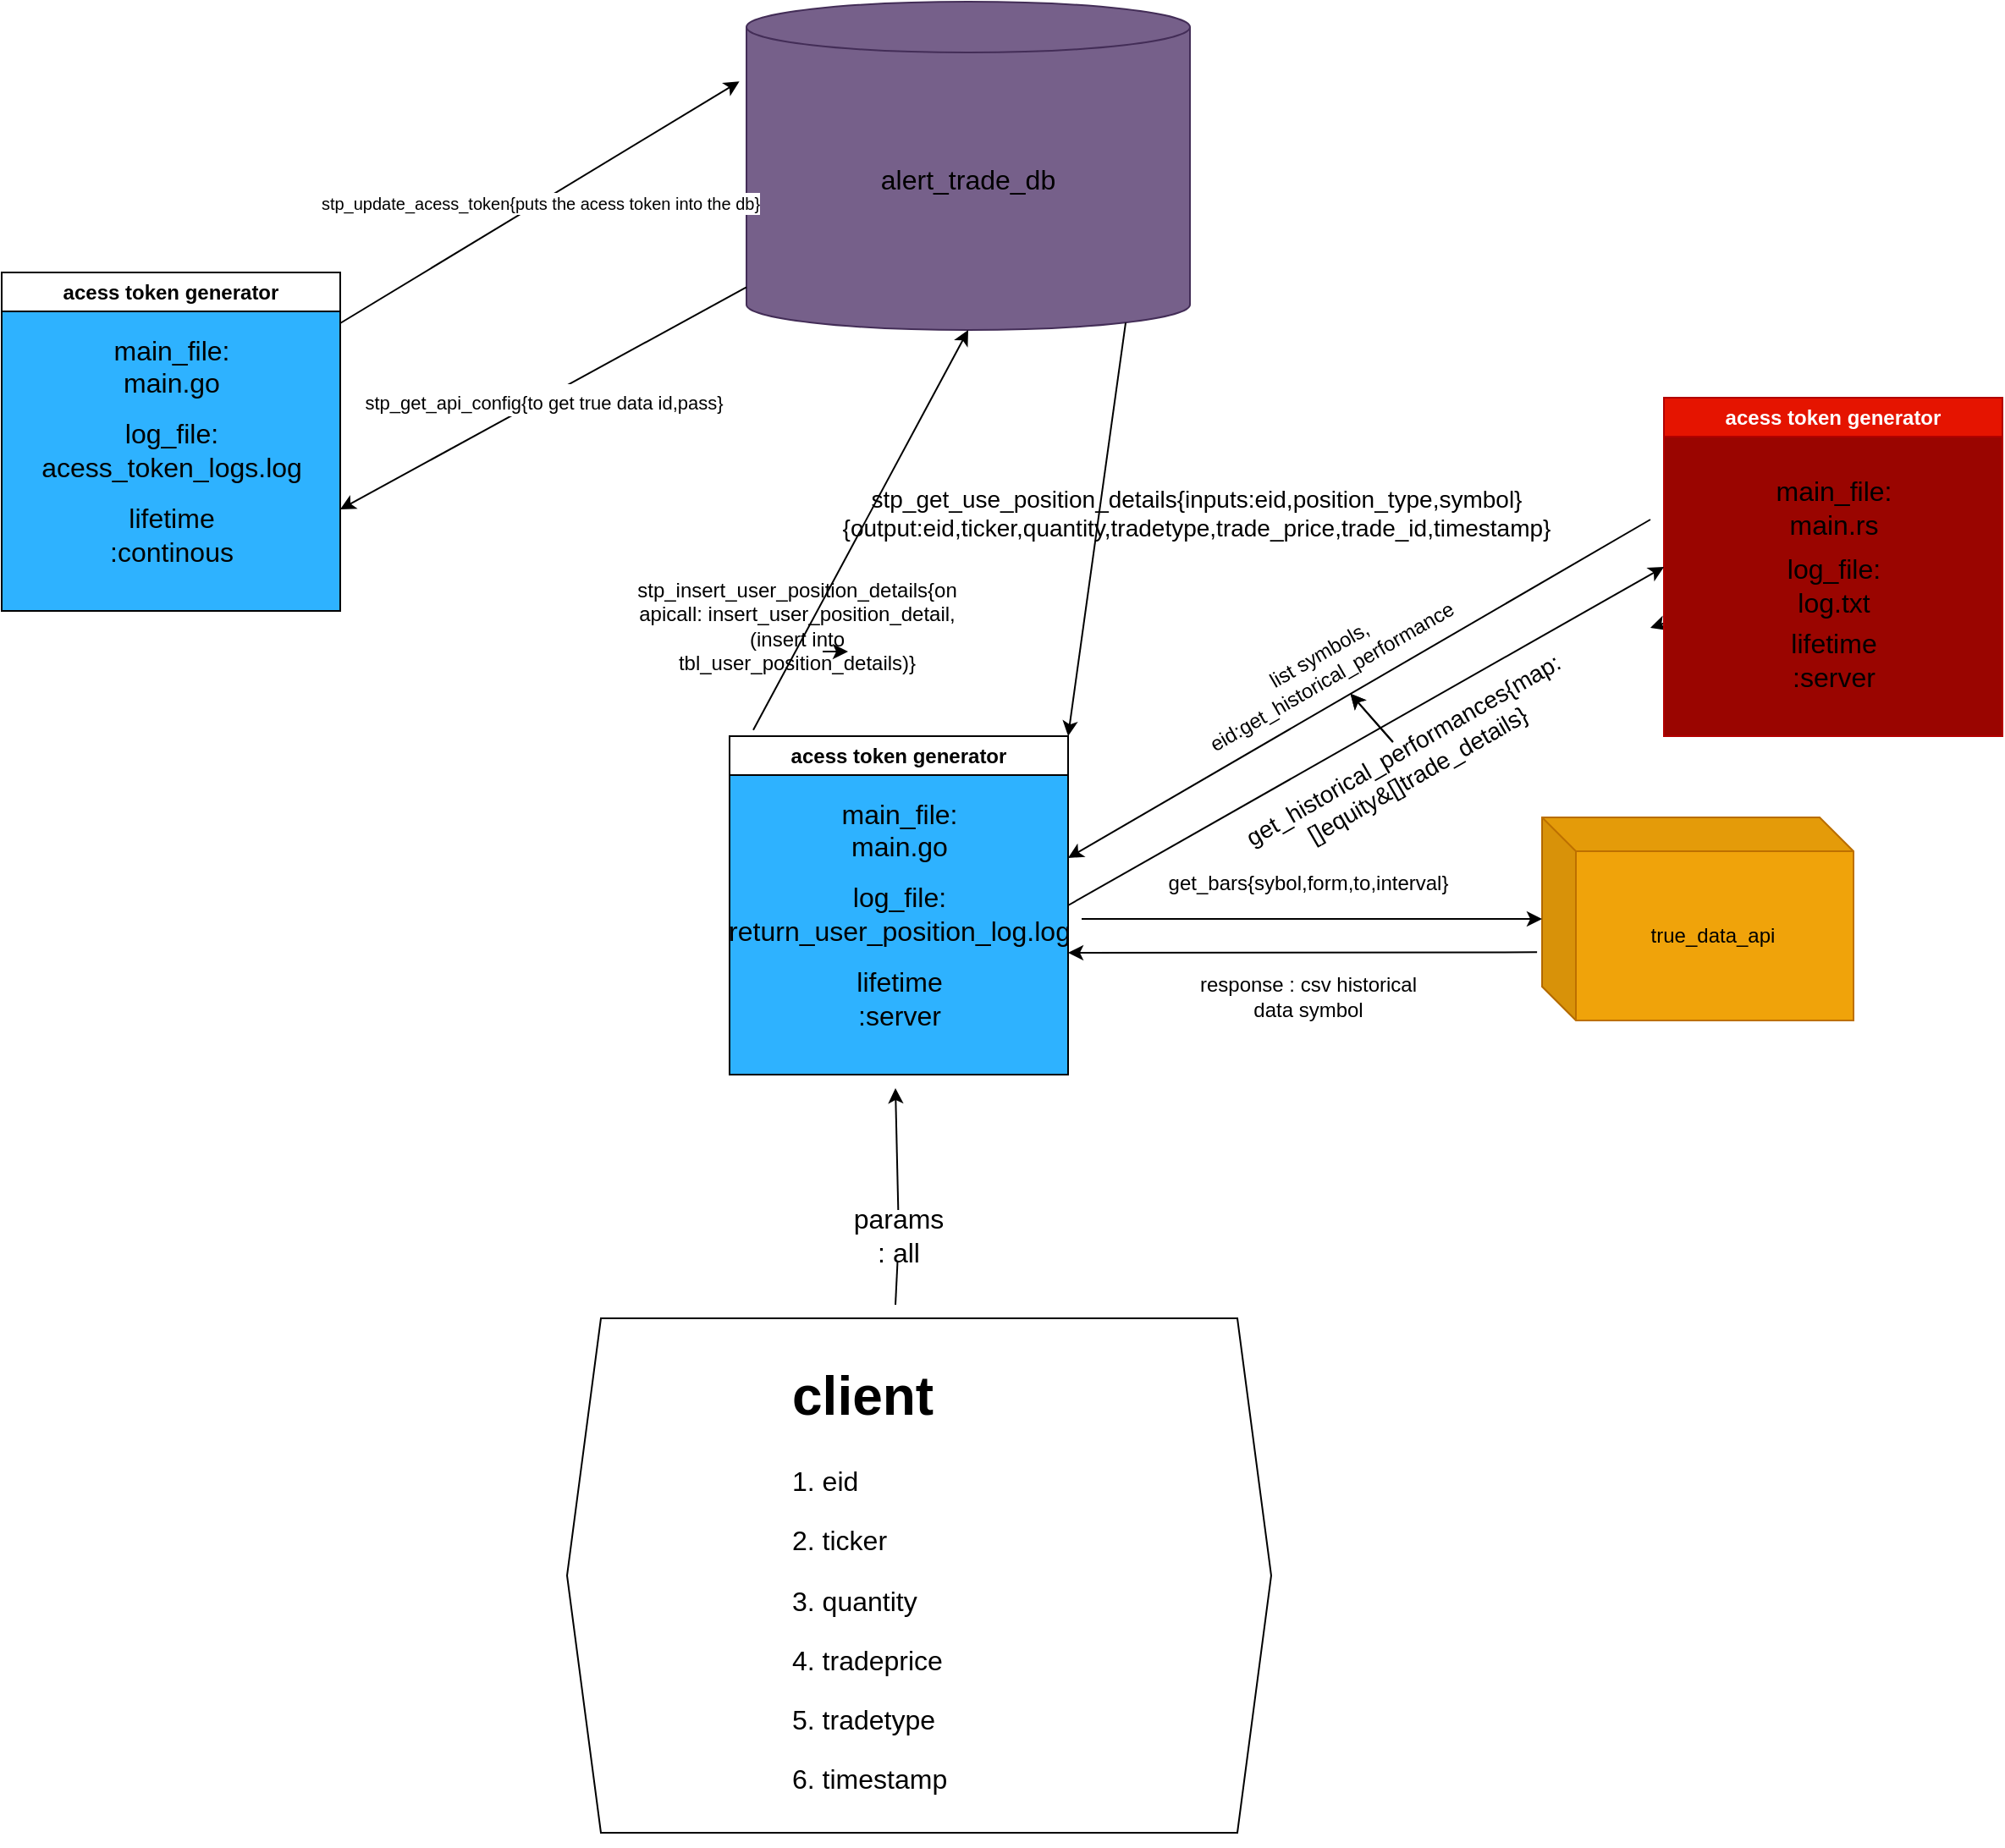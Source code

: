 <mxfile>
    <diagram id="SuHzlVD2n9lkEMpg-ysR" name="Page-1">
        <mxGraphModel dx="995" dy="751" grid="1" gridSize="8" guides="1" tooltips="1" connect="1" arrows="1" fold="1" page="1" pageScale="1" pageWidth="33000" pageHeight="46081" math="0" shadow="0">
            <root>
                <object label="" id="0">
                    <mxCell/>
                </object>
                <mxCell id="1" parent="0"/>
                <mxCell id="2" value="acess token generator" style="swimlane;whiteSpace=wrap;html=1;swimlaneFillColor=#2EB2FF;" vertex="1" parent="1">
                    <mxGeometry x="50" y="190" width="200" height="200" as="geometry"/>
                </mxCell>
                <mxCell id="3" value="&lt;font style=&quot;font-size: 16px;&quot;&gt;main_file: main.go&lt;br&gt;&lt;br&gt;&lt;/font&gt;" style="text;html=1;strokeColor=none;fillColor=none;align=center;verticalAlign=middle;whiteSpace=wrap;rounded=0;" vertex="1" parent="2">
                    <mxGeometry x="47.5" y="50" width="105" height="30" as="geometry"/>
                </mxCell>
                <mxCell id="15" value="&lt;font style=&quot;font-size: 16px;&quot;&gt;log_file:&lt;br&gt;acess_token_logs.log&lt;br&gt;&lt;/font&gt;" style="text;html=1;strokeColor=none;fillColor=none;align=center;verticalAlign=middle;whiteSpace=wrap;rounded=0;" vertex="1" parent="2">
                    <mxGeometry x="47.5" y="90" width="105" height="30" as="geometry"/>
                </mxCell>
                <mxCell id="17" value="&lt;font style=&quot;font-size: 16px;&quot;&gt;lifetime :continous&lt;br&gt;&lt;/font&gt;" style="text;html=1;strokeColor=none;fillColor=none;align=center;verticalAlign=middle;whiteSpace=wrap;rounded=0;" vertex="1" parent="2">
                    <mxGeometry x="47.5" y="140" width="105" height="30" as="geometry"/>
                </mxCell>
                <mxCell id="6" value="" style="shape=cylinder3;whiteSpace=wrap;html=1;boundedLbl=1;backgroundOutline=1;size=15;fontSize=16;fillColor=#76608a;fontColor=#ffffff;strokeColor=#432D57;" vertex="1" parent="1">
                    <mxGeometry x="490" y="30" width="262" height="194" as="geometry"/>
                </mxCell>
                <mxCell id="9" value="alert_trade_db" style="text;html=1;strokeColor=none;fillColor=none;align=center;verticalAlign=middle;whiteSpace=wrap;rounded=0;fontSize=16;" vertex="1" parent="1">
                    <mxGeometry x="591" y="120" width="60" height="30" as="geometry"/>
                </mxCell>
                <mxCell id="10" value="" style="endArrow=classic;html=1;fontSize=16;" edge="1" parent="1" source="6">
                    <mxGeometry relative="1" as="geometry">
                        <mxPoint x="260" y="230" as="sourcePoint"/>
                        <mxPoint x="250" y="330" as="targetPoint"/>
                    </mxGeometry>
                </mxCell>
                <mxCell id="11" value="&lt;font style=&quot;font-size: 11px;&quot;&gt;stp_get_api_config{to get true data id,pass}&lt;/font&gt;" style="edgeLabel;resizable=0;html=1;align=center;verticalAlign=middle;fontSize=16;gradientColor=none;" connectable="0" vertex="1" parent="10">
                    <mxGeometry relative="1" as="geometry"/>
                </mxCell>
                <mxCell id="12" value="" style="endArrow=classic;html=1;fontSize=11;entryX=-0.016;entryY=0.243;entryDx=0;entryDy=0;entryPerimeter=0;" edge="1" parent="1" target="6">
                    <mxGeometry relative="1" as="geometry">
                        <mxPoint x="250" y="220" as="sourcePoint"/>
                        <mxPoint x="430" y="290" as="targetPoint"/>
                    </mxGeometry>
                </mxCell>
                <mxCell id="13" value="&lt;font style=&quot;font-size: 10px;&quot;&gt;stp_update_acess_token{puts the acess token into the db}&lt;/font&gt;" style="edgeLabel;resizable=0;html=1;align=center;verticalAlign=middle;fontSize=11;gradientColor=none;rotation=0;" connectable="0" vertex="1" parent="12">
                    <mxGeometry relative="1" as="geometry"/>
                </mxCell>
                <mxCell id="18" value="acess token generator" style="swimlane;whiteSpace=wrap;html=1;swimlaneFillColor=#2EB2FF;" vertex="1" parent="1">
                    <mxGeometry x="480" y="464" width="200" height="200" as="geometry"/>
                </mxCell>
                <mxCell id="19" value="&lt;font style=&quot;font-size: 16px;&quot;&gt;main_file: main.go&lt;br&gt;&lt;br&gt;&lt;/font&gt;" style="text;html=1;strokeColor=none;fillColor=none;align=center;verticalAlign=middle;whiteSpace=wrap;rounded=0;" vertex="1" parent="18">
                    <mxGeometry x="47.5" y="50" width="105" height="30" as="geometry"/>
                </mxCell>
                <mxCell id="20" value="&lt;font style=&quot;font-size: 16px;&quot;&gt;log_file:&lt;br&gt;return_user_position_log.log&lt;br&gt;&lt;/font&gt;" style="text;html=1;strokeColor=none;fillColor=none;align=center;verticalAlign=middle;whiteSpace=wrap;rounded=0;" vertex="1" parent="18">
                    <mxGeometry x="47.5" y="90" width="105" height="30" as="geometry"/>
                </mxCell>
                <mxCell id="21" value="&lt;font style=&quot;font-size: 16px;&quot;&gt;lifetime :server&lt;br&gt;&lt;/font&gt;" style="text;html=1;strokeColor=none;fillColor=none;align=center;verticalAlign=middle;whiteSpace=wrap;rounded=0;" vertex="1" parent="18">
                    <mxGeometry x="47.5" y="140" width="105" height="30" as="geometry"/>
                </mxCell>
                <mxCell id="26" value="" style="endArrow=classic;html=1;fontSize=10;entryX=0.5;entryY=1;entryDx=0;entryDy=0;entryPerimeter=0;exitX=0.07;exitY=-0.018;exitDx=0;exitDy=0;exitPerimeter=0;" edge="1" parent="1" source="18" target="6">
                    <mxGeometry width="50" height="50" relative="1" as="geometry">
                        <mxPoint x="565" y="456" as="sourcePoint"/>
                        <mxPoint x="570" y="360" as="targetPoint"/>
                    </mxGeometry>
                </mxCell>
                <mxCell id="27" value="stp_insert_user_position_details{on apicall: insert_user_position_detail,(insert into tbl_user_position_details)}" style="text;html=1;strokeColor=none;fillColor=none;align=center;verticalAlign=middle;whiteSpace=wrap;rounded=0;fontSize=12;" vertex="1" parent="1">
                    <mxGeometry x="490" y="384" width="60" height="30" as="geometry"/>
                </mxCell>
                <mxCell id="28" value="" style="shape=hexagon;perimeter=hexagonPerimeter2;whiteSpace=wrap;html=1;fixedSize=1;fontSize=16;gradientColor=none;" vertex="1" parent="1">
                    <mxGeometry x="384" y="808" width="416" height="304" as="geometry"/>
                </mxCell>
                <mxCell id="29" value="&lt;h1&gt;client&lt;/h1&gt;&lt;p&gt;1. eid&lt;/p&gt;&lt;p&gt;2. ticker&lt;/p&gt;&lt;p&gt;3. quantity&lt;/p&gt;&lt;p&gt;4. tradeprice&lt;/p&gt;&lt;p&gt;5. tradetype&lt;/p&gt;&lt;p&gt;6. timestamp&lt;/p&gt;" style="text;html=1;strokeColor=none;fillColor=none;spacing=5;spacingTop=-20;whiteSpace=wrap;overflow=hidden;rounded=0;fontSize=16;" vertex="1" parent="1">
                    <mxGeometry x="512" y="824" width="192" height="296" as="geometry"/>
                </mxCell>
                <mxCell id="30" value="" style="endArrow=classic;html=1;fontSize=16;startArrow=none;" edge="1" parent="1" source="31">
                    <mxGeometry width="50" height="50" relative="1" as="geometry">
                        <mxPoint x="578" y="800" as="sourcePoint"/>
                        <mxPoint x="578" y="672" as="targetPoint"/>
                    </mxGeometry>
                </mxCell>
                <mxCell id="32" value="" style="endArrow=none;html=1;fontSize=16;" edge="1" parent="1" target="31">
                    <mxGeometry width="50" height="50" relative="1" as="geometry">
                        <mxPoint x="578" y="800" as="sourcePoint"/>
                        <mxPoint x="578" y="672" as="targetPoint"/>
                    </mxGeometry>
                </mxCell>
                <mxCell id="31" value="params : all" style="text;html=1;strokeColor=none;fillColor=none;align=center;verticalAlign=middle;whiteSpace=wrap;rounded=0;fontSize=16;" vertex="1" parent="1">
                    <mxGeometry x="550" y="744" width="60" height="30" as="geometry"/>
                </mxCell>
                <mxCell id="33" value="" style="endArrow=classic;html=1;fontSize=16;entryX=1;entryY=0;entryDx=0;entryDy=0;exitX=0.855;exitY=1;exitDx=0;exitDy=-4.35;exitPerimeter=0;" edge="1" parent="1" source="6" target="18">
                    <mxGeometry width="50" height="50" relative="1" as="geometry">
                        <mxPoint x="688" y="394" as="sourcePoint"/>
                        <mxPoint x="738" y="344" as="targetPoint"/>
                    </mxGeometry>
                </mxCell>
                <mxCell id="35" style="edgeStyle=none;html=1;exitX=0.75;exitY=1;exitDx=0;exitDy=0;entryX=1;entryY=1;entryDx=0;entryDy=0;fontSize=12;" edge="1" parent="1" source="27" target="27">
                    <mxGeometry relative="1" as="geometry"/>
                </mxCell>
                <mxCell id="36" value="" style="shape=cube;whiteSpace=wrap;html=1;boundedLbl=1;backgroundOutline=1;darkOpacity=0.05;darkOpacity2=0.1;fontSize=12;fillColor=#f0a30a;fontColor=#000000;strokeColor=#BD7000;" vertex="1" parent="1">
                    <mxGeometry x="960" y="512" width="184" height="120" as="geometry"/>
                </mxCell>
                <mxCell id="37" value="" style="endArrow=classic;html=1;fontSize=12;" edge="1" parent="1" target="36">
                    <mxGeometry width="50" height="50" relative="1" as="geometry">
                        <mxPoint x="688" y="572" as="sourcePoint"/>
                        <mxPoint x="730" y="536" as="targetPoint"/>
                    </mxGeometry>
                </mxCell>
                <mxCell id="38" value="true_data_api" style="text;html=1;strokeColor=none;fillColor=none;align=center;verticalAlign=middle;whiteSpace=wrap;rounded=0;fontSize=12;" vertex="1" parent="1">
                    <mxGeometry x="1016" y="560" width="90" height="43" as="geometry"/>
                </mxCell>
                <mxCell id="39" value="get_bars{sybol,form,to,interval}" style="text;html=1;strokeColor=none;fillColor=none;align=center;verticalAlign=middle;whiteSpace=wrap;rounded=0;fontSize=12;" vertex="1" parent="1">
                    <mxGeometry x="792" y="536" width="60" height="30" as="geometry"/>
                </mxCell>
                <mxCell id="43" value="" style="endArrow=classic;html=1;fontSize=12;exitX=-0.016;exitY=0.664;exitDx=0;exitDy=0;exitPerimeter=0;" edge="1" parent="1" source="36">
                    <mxGeometry width="50" height="50" relative="1" as="geometry">
                        <mxPoint x="808" y="618" as="sourcePoint"/>
                        <mxPoint x="680" y="592" as="targetPoint"/>
                    </mxGeometry>
                </mxCell>
                <mxCell id="44" value="response : csv historical data symbol" style="text;html=1;strokeColor=none;fillColor=none;align=center;verticalAlign=middle;whiteSpace=wrap;rounded=0;fontSize=12;" vertex="1" parent="1">
                    <mxGeometry x="754" y="603" width="136" height="30" as="geometry"/>
                </mxCell>
                <mxCell id="46" value="" style="endArrow=classic;html=1;fontSize=12;startArrow=none;" edge="1" parent="1" source="47">
                    <mxGeometry width="50" height="50" relative="1" as="geometry">
                        <mxPoint x="688" y="530" as="sourcePoint"/>
                        <mxPoint x="1024" y="400" as="targetPoint"/>
                    </mxGeometry>
                </mxCell>
                <mxCell id="47" value="acess token generator" style="swimlane;whiteSpace=wrap;html=1;swimlaneFillColor=#9A0500;fillColor=#e51400;fontColor=#ffffff;strokeColor=#B20000;" vertex="1" parent="1">
                    <mxGeometry x="1032" y="264" width="200" height="200" as="geometry"/>
                </mxCell>
                <mxCell id="48" value="&lt;font style=&quot;font-size: 16px;&quot;&gt;main_file: main.rs&lt;br&gt;&lt;/font&gt;" style="text;html=1;strokeColor=none;fillColor=none;align=center;verticalAlign=middle;whiteSpace=wrap;rounded=0;" vertex="1" parent="47">
                    <mxGeometry x="47.5" y="50" width="105" height="30" as="geometry"/>
                </mxCell>
                <mxCell id="49" value="&lt;font style=&quot;font-size: 16px;&quot;&gt;log_file:&lt;br&gt;log.txt&lt;br&gt;&lt;/font&gt;" style="text;html=1;strokeColor=none;fillColor=none;align=center;verticalAlign=middle;whiteSpace=wrap;rounded=0;" vertex="1" parent="47">
                    <mxGeometry x="47.5" y="96" width="105" height="30" as="geometry"/>
                </mxCell>
                <mxCell id="50" value="&lt;font style=&quot;font-size: 16px;&quot;&gt;lifetime :server&lt;br&gt;&lt;/font&gt;" style="text;html=1;strokeColor=none;fillColor=none;align=center;verticalAlign=middle;whiteSpace=wrap;rounded=0;" vertex="1" parent="47">
                    <mxGeometry x="47.5" y="140" width="105" height="30" as="geometry"/>
                </mxCell>
                <mxCell id="52" value="" style="endArrow=classic;html=1;fontSize=12;" edge="1" parent="1">
                    <mxGeometry width="50" height="50" relative="1" as="geometry">
                        <mxPoint x="1024" y="336" as="sourcePoint"/>
                        <mxPoint x="680" y="536" as="targetPoint"/>
                    </mxGeometry>
                </mxCell>
                <mxCell id="53" value="list symbols, eid:get_historical_performance" style="text;html=1;strokeColor=none;fillColor=none;align=center;verticalAlign=middle;whiteSpace=wrap;rounded=0;fontSize=12;rotation=-30;" vertex="1" parent="1">
                    <mxGeometry x="720" y="400" width="224" height="44" as="geometry"/>
                </mxCell>
                <mxCell id="54" value="&lt;font style=&quot;font-size: 14px;&quot;&gt;stp_get_use_position_details{inputs:eid,position_type,symbol}{output:eid,ticker,quantity,tradetype,trade_price,trade_id,timestamp}&lt;/font&gt;" style="text;html=1;strokeColor=none;fillColor=none;align=center;verticalAlign=middle;whiteSpace=wrap;rounded=0;fontSize=12;" vertex="1" parent="1">
                    <mxGeometry x="672" y="296" width="168" height="72" as="geometry"/>
                </mxCell>
                <mxCell id="58" value="" style="endArrow=classic;html=1;fontSize=14;exitX=1;exitY=0.5;exitDx=0;exitDy=0;entryX=0;entryY=0.5;entryDx=0;entryDy=0;" edge="1" parent="1" source="18" target="47">
                    <mxGeometry width="50" height="50" relative="1" as="geometry">
                        <mxPoint x="976" y="442" as="sourcePoint"/>
                        <mxPoint x="1026" y="392" as="targetPoint"/>
                    </mxGeometry>
                </mxCell>
                <mxCell id="60" value="" style="edgeStyle=none;html=1;fontSize=14;" edge="1" parent="1" source="59" target="53">
                    <mxGeometry relative="1" as="geometry"/>
                </mxCell>
                <mxCell id="61" value="" style="edgeStyle=none;html=1;fontSize=14;" edge="1" parent="1" source="59" target="53">
                    <mxGeometry relative="1" as="geometry"/>
                </mxCell>
                <mxCell id="59" value="get_historical_performances{map:[]equity&amp;amp;[]trade_details}" style="text;html=1;strokeColor=none;fillColor=none;align=center;verticalAlign=middle;whiteSpace=wrap;rounded=0;fontSize=14;rotation=-30;" vertex="1" parent="1">
                    <mxGeometry x="852" y="464" width="60" height="30" as="geometry"/>
                </mxCell>
            </root>
        </mxGraphModel>
    </diagram>
</mxfile>